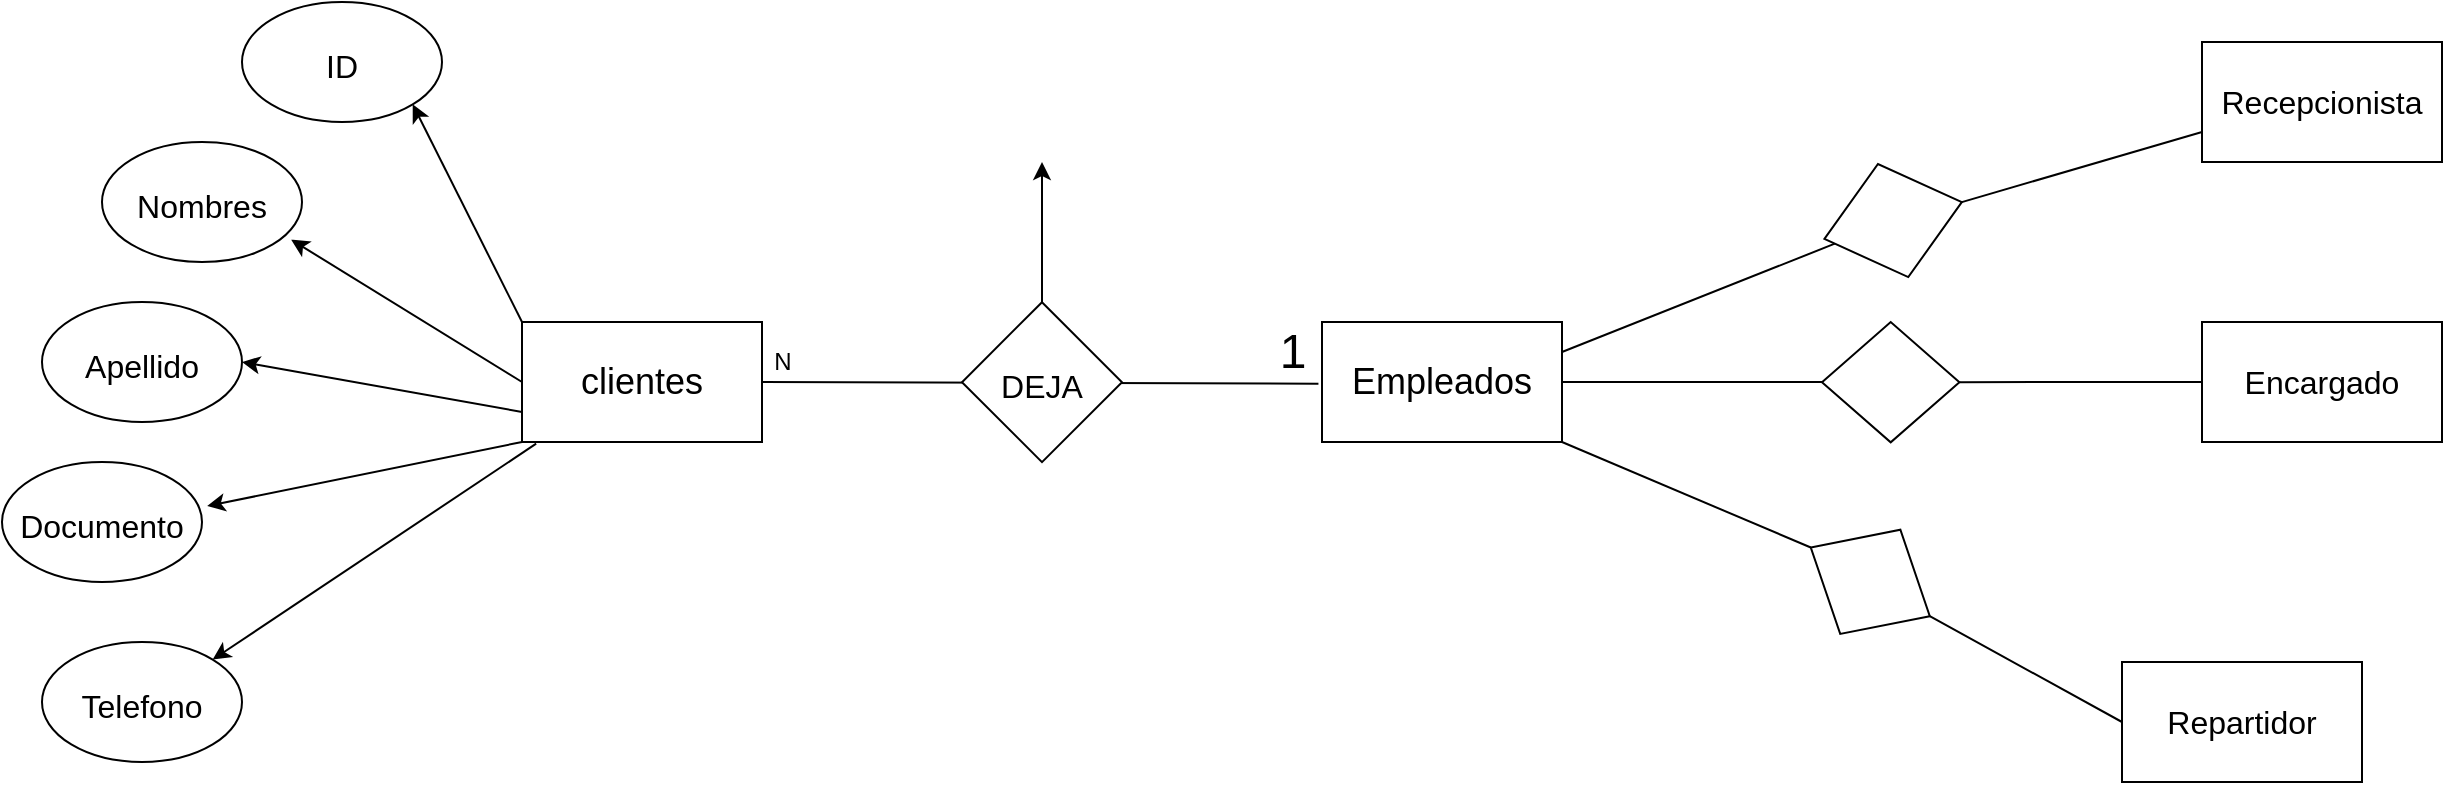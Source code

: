 <mxfile>
    <diagram id="f3slu_0t_sN41W2EaQ5w" name="Página-1">
        <mxGraphModel dx="1142" dy="1786" grid="1" gridSize="10" guides="1" tooltips="1" connect="1" arrows="1" fold="1" page="1" pageScale="1" pageWidth="827" pageHeight="1169" math="0" shadow="0">
            <root>
                <mxCell id="0"/>
                <mxCell id="1" parent="0"/>
                <mxCell id="2" style="edgeStyle=none;html=1;exitX=0;exitY=0.5;exitDx=0;exitDy=0;fontSize=24;entryX=0.946;entryY=0.814;entryDx=0;entryDy=0;entryPerimeter=0;" parent="1" source="7" target="8" edge="1">
                    <mxGeometry relative="1" as="geometry">
                        <mxPoint x="740" y="180.167" as="targetPoint"/>
                    </mxGeometry>
                </mxCell>
                <mxCell id="3" style="edgeStyle=none;html=1;exitX=0;exitY=0.75;exitDx=0;exitDy=0;fontSize=24;entryX=1;entryY=0.5;entryDx=0;entryDy=0;" parent="1" source="7" target="9" edge="1">
                    <mxGeometry relative="1" as="geometry">
                        <mxPoint x="750" y="250" as="targetPoint"/>
                    </mxGeometry>
                </mxCell>
                <mxCell id="4" style="edgeStyle=none;html=1;exitX=0;exitY=1;exitDx=0;exitDy=0;fontSize=24;entryX=1.026;entryY=0.367;entryDx=0;entryDy=0;entryPerimeter=0;" parent="1" source="7" target="10" edge="1">
                    <mxGeometry relative="1" as="geometry">
                        <mxPoint x="820" y="290" as="targetPoint"/>
                    </mxGeometry>
                </mxCell>
                <mxCell id="5" style="edgeStyle=none;html=1;exitX=0.059;exitY=1.014;exitDx=0;exitDy=0;fontSize=16;entryX=1;entryY=0;entryDx=0;entryDy=0;exitPerimeter=0;" parent="1" source="7" target="11" edge="1">
                    <mxGeometry relative="1" as="geometry">
                        <mxPoint x="750.0" y="340" as="targetPoint"/>
                    </mxGeometry>
                </mxCell>
                <mxCell id="6" style="edgeStyle=none;html=1;exitX=0;exitY=0;exitDx=0;exitDy=0;entryX=1;entryY=1;entryDx=0;entryDy=0;" parent="1" source="7" target="12" edge="1">
                    <mxGeometry relative="1" as="geometry">
                        <mxPoint x="730" y="30" as="targetPoint"/>
                    </mxGeometry>
                </mxCell>
                <mxCell id="7" value="&lt;font style=&quot;font-size: 18px&quot;&gt;clientes&lt;/font&gt;" style="rounded=0;whiteSpace=wrap;html=1;" parent="1" vertex="1">
                    <mxGeometry x="770" y="90" width="120" height="60" as="geometry"/>
                </mxCell>
                <mxCell id="8" value="&lt;font size=&quot;3&quot;&gt;Nombres&lt;/font&gt;" style="ellipse;whiteSpace=wrap;html=1;fontSize=24;" parent="1" vertex="1">
                    <mxGeometry x="560" width="100" height="60" as="geometry"/>
                </mxCell>
                <mxCell id="9" value="&lt;span style=&quot;font-size: 16px&quot;&gt;Apellido&lt;/span&gt;" style="ellipse;whiteSpace=wrap;html=1;fontSize=24;" parent="1" vertex="1">
                    <mxGeometry x="530" y="80" width="100" height="60" as="geometry"/>
                </mxCell>
                <mxCell id="10" value="&lt;span style=&quot;font-size: 16px&quot;&gt;Documento&lt;/span&gt;" style="ellipse;whiteSpace=wrap;html=1;fontSize=24;" parent="1" vertex="1">
                    <mxGeometry x="510" y="160" width="100" height="60" as="geometry"/>
                </mxCell>
                <mxCell id="11" value="&lt;span style=&quot;font-size: 16px&quot;&gt;Telefono&lt;/span&gt;" style="ellipse;whiteSpace=wrap;html=1;fontSize=24;" parent="1" vertex="1">
                    <mxGeometry x="530" y="250" width="100" height="60" as="geometry"/>
                </mxCell>
                <mxCell id="12" value="&lt;font size=&quot;3&quot;&gt;ID&lt;/font&gt;" style="ellipse;whiteSpace=wrap;html=1;fontSize=24;" parent="1" vertex="1">
                    <mxGeometry x="630" y="-70" width="100" height="60" as="geometry"/>
                </mxCell>
                <mxCell id="13" value="N" style="text;html=1;align=center;verticalAlign=middle;resizable=0;points=[];autosize=1;strokeColor=none;fillColor=none;" parent="1" vertex="1">
                    <mxGeometry x="890" y="100" width="20" height="20" as="geometry"/>
                </mxCell>
                <mxCell id="44" value="&lt;span style=&quot;font-size: 18px&quot;&gt;Empleados&lt;/span&gt;" style="rounded=0;whiteSpace=wrap;html=1;" vertex="1" parent="1">
                    <mxGeometry x="1170" y="90" width="120" height="60" as="geometry"/>
                </mxCell>
                <mxCell id="50" value="" style="endArrow=none;html=1;exitX=1;exitY=0.25;exitDx=0;exitDy=0;" edge="1" parent="1" source="44" target="51">
                    <mxGeometry width="50" height="50" relative="1" as="geometry">
                        <mxPoint x="1270" y="60" as="sourcePoint"/>
                        <mxPoint x="1560" y="40" as="targetPoint"/>
                    </mxGeometry>
                </mxCell>
                <mxCell id="51" value="" style="rhombus;whiteSpace=wrap;html=1;direction=south;rotation=-15;" vertex="1" parent="1">
                    <mxGeometry x="1420" y="10" width="71.12" height="58.54" as="geometry"/>
                </mxCell>
                <mxCell id="52" value="" style="endArrow=none;html=1;exitX=0.5;exitY=0;exitDx=0;exitDy=0;entryX=0;entryY=0.75;entryDx=0;entryDy=0;" edge="1" parent="1" source="51" target="53">
                    <mxGeometry width="50" height="50" relative="1" as="geometry">
                        <mxPoint x="1470" y="20" as="sourcePoint"/>
                        <mxPoint x="1580" y="10" as="targetPoint"/>
                    </mxGeometry>
                </mxCell>
                <mxCell id="53" value="&lt;font size=&quot;3&quot;&gt;Recepcionista&lt;/font&gt;" style="rounded=0;whiteSpace=wrap;html=1;" vertex="1" parent="1">
                    <mxGeometry x="1610" y="-50" width="120" height="60" as="geometry"/>
                </mxCell>
                <mxCell id="54" value="&lt;font size=&quot;3&quot;&gt;Encargado&lt;/font&gt;" style="rounded=0;whiteSpace=wrap;html=1;" vertex="1" parent="1">
                    <mxGeometry x="1610" y="90" width="120" height="60" as="geometry"/>
                </mxCell>
                <mxCell id="55" value="" style="endArrow=none;html=1;fontSize=24;exitX=1;exitY=0.5;exitDx=0;exitDy=0;" edge="1" parent="1" source="44">
                    <mxGeometry width="50" height="50" relative="1" as="geometry">
                        <mxPoint x="1440" y="70" as="sourcePoint"/>
                        <mxPoint x="1420" y="120" as="targetPoint"/>
                    </mxGeometry>
                </mxCell>
                <mxCell id="56" value="" style="rhombus;whiteSpace=wrap;html=1;direction=south;rotation=0;" vertex="1" parent="1">
                    <mxGeometry x="1420" y="90" width="68.71" height="60.17" as="geometry"/>
                </mxCell>
                <mxCell id="57" value="" style="endArrow=none;html=1;fontSize=24;exitX=0.5;exitY=0;exitDx=0;exitDy=0;entryX=0;entryY=0.5;entryDx=0;entryDy=0;" edge="1" parent="1" source="56" target="54">
                    <mxGeometry width="50" height="50" relative="1" as="geometry">
                        <mxPoint x="1440" y="70" as="sourcePoint"/>
                        <mxPoint x="1490" y="20" as="targetPoint"/>
                    </mxGeometry>
                </mxCell>
                <mxCell id="58" value="" style="endArrow=none;html=1;fontSize=24;exitX=1;exitY=1;exitDx=0;exitDy=0;entryX=0.5;entryY=1;entryDx=0;entryDy=0;" edge="1" parent="1" source="44" target="59">
                    <mxGeometry width="50" height="50" relative="1" as="geometry">
                        <mxPoint x="1520" y="200" as="sourcePoint"/>
                        <mxPoint x="1410" y="200" as="targetPoint"/>
                    </mxGeometry>
                </mxCell>
                <mxCell id="59" value="" style="rhombus;whiteSpace=wrap;html=1;direction=south;rotation=30;" vertex="1" parent="1">
                    <mxGeometry x="1409.79" y="189.83" width="68.71" height="60.17" as="geometry"/>
                </mxCell>
                <mxCell id="60" value="&lt;font size=&quot;3&quot;&gt;Repartidor&lt;/font&gt;" style="rounded=0;whiteSpace=wrap;html=1;" vertex="1" parent="1">
                    <mxGeometry x="1570" y="260" width="120" height="60" as="geometry"/>
                </mxCell>
                <mxCell id="61" value="" style="endArrow=none;html=1;fontSize=24;exitX=0.5;exitY=0;exitDx=0;exitDy=0;" edge="1" parent="1" source="59">
                    <mxGeometry width="50" height="50" relative="1" as="geometry">
                        <mxPoint x="1520" y="200" as="sourcePoint"/>
                        <mxPoint x="1570" y="290" as="targetPoint"/>
                    </mxGeometry>
                </mxCell>
                <mxCell id="63" value="" style="endArrow=none;html=1;fontSize=24;exitX=1;exitY=0.5;exitDx=0;exitDy=0;entryX=0.941;entryY=1.028;entryDx=0;entryDy=0;entryPerimeter=0;" edge="1" parent="1" source="7" target="69">
                    <mxGeometry width="50" height="50" relative="1" as="geometry">
                        <mxPoint x="1180" y="130" as="sourcePoint"/>
                        <mxPoint x="1230" y="80" as="targetPoint"/>
                    </mxGeometry>
                </mxCell>
                <mxCell id="68" style="edgeStyle=none;html=1;exitX=0.5;exitY=0;exitDx=0;exitDy=0;fontSize=24;" edge="1" parent="1" source="67">
                    <mxGeometry relative="1" as="geometry">
                        <mxPoint x="1030" y="10" as="targetPoint"/>
                    </mxGeometry>
                </mxCell>
                <mxCell id="67" value="&lt;font size=&quot;3&quot;&gt;DEJA&lt;/font&gt;" style="rhombus;whiteSpace=wrap;html=1;fontSize=24;" vertex="1" parent="1">
                    <mxGeometry x="990" y="80.09" width="80" height="80" as="geometry"/>
                </mxCell>
                <mxCell id="69" value="1" style="text;html=1;align=center;verticalAlign=middle;resizable=0;points=[];autosize=1;strokeColor=none;fillColor=none;fontSize=24;" vertex="1" parent="1">
                    <mxGeometry x="1140" y="90" width="30" height="30" as="geometry"/>
                </mxCell>
            </root>
        </mxGraphModel>
    </diagram>
</mxfile>